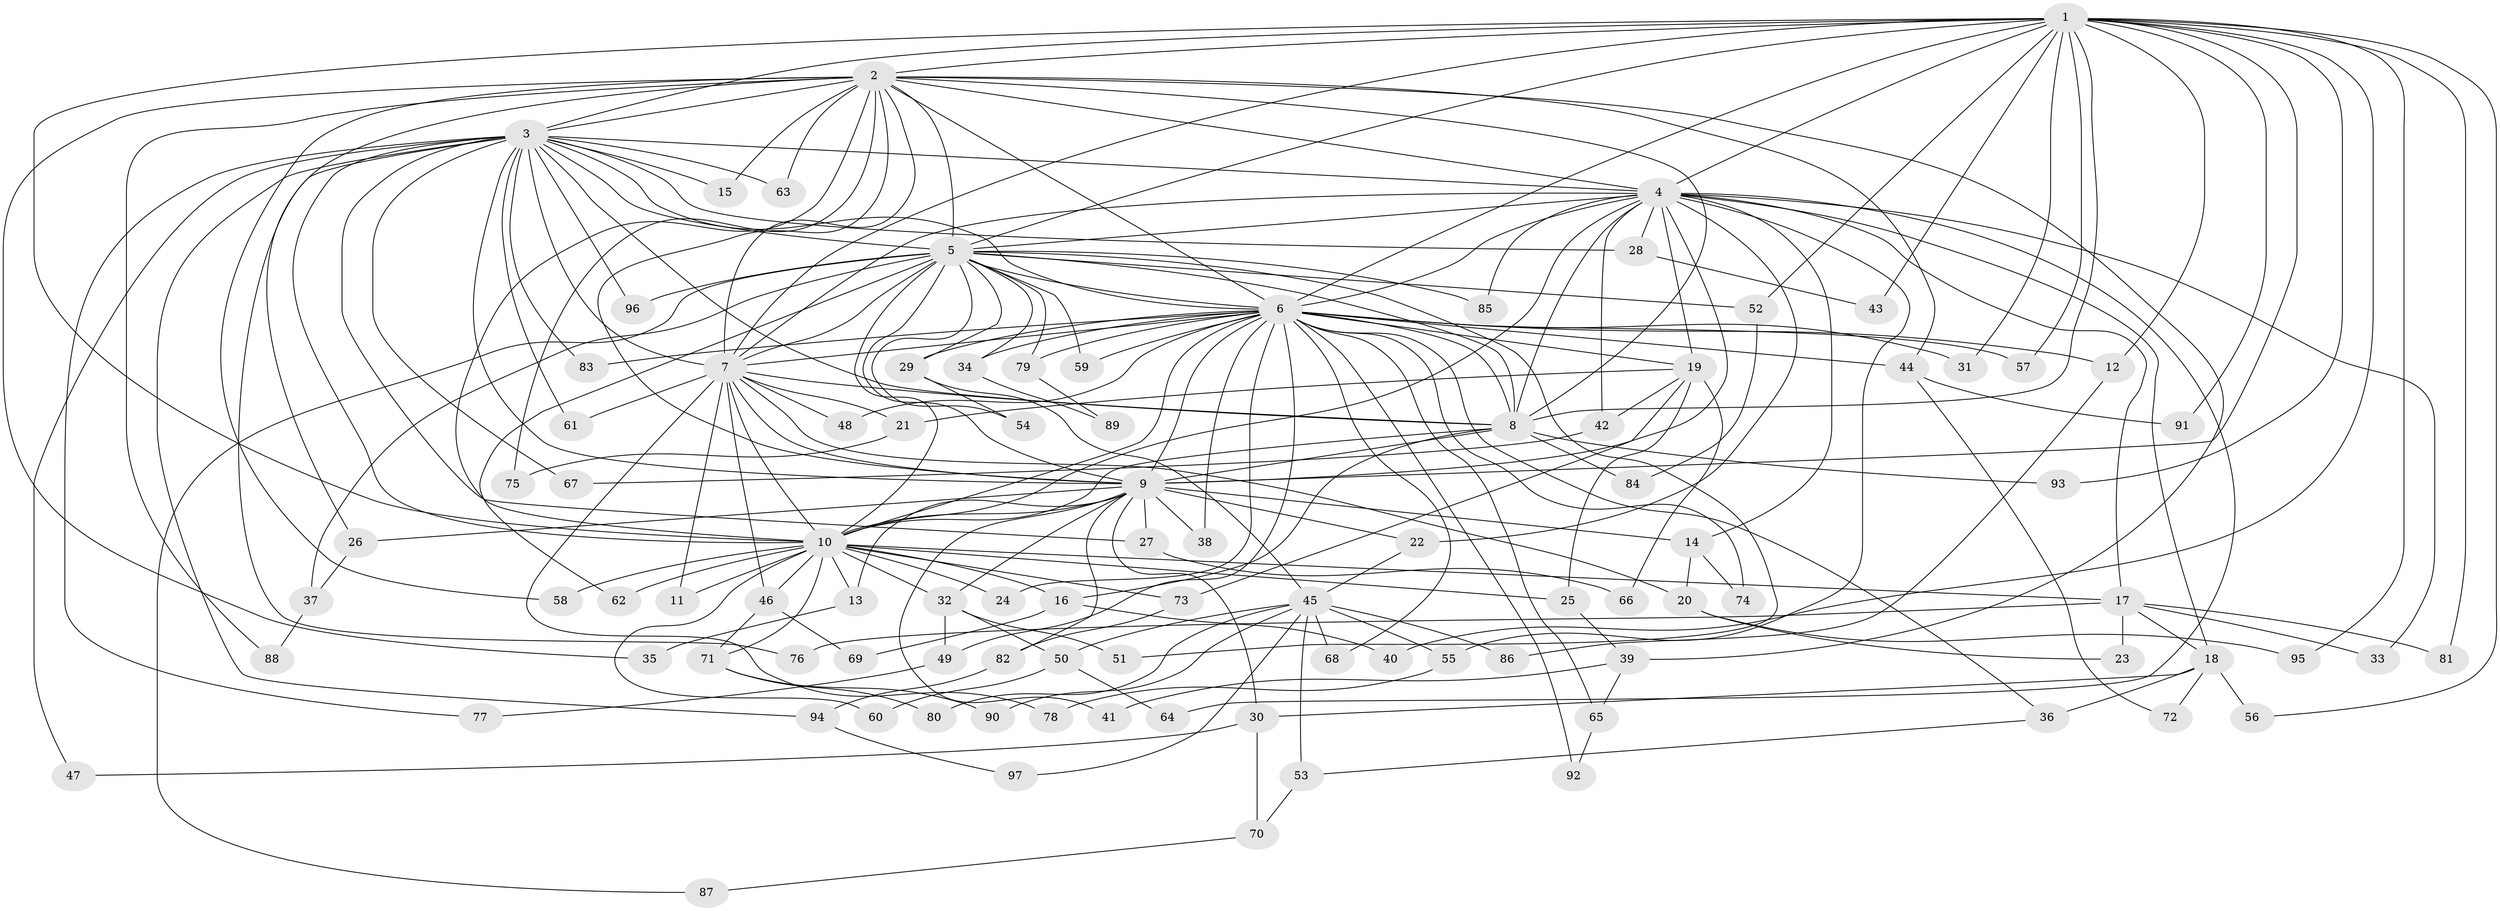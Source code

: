 // coarse degree distribution, {18: 0.04411764705882353, 16: 0.014705882352941176, 21: 0.014705882352941176, 19: 0.014705882352941176, 29: 0.014705882352941176, 25: 0.014705882352941176, 11: 0.014705882352941176, 2: 0.4117647058823529, 3: 0.25, 4: 0.1323529411764706, 5: 0.04411764705882353, 1: 0.014705882352941176, 10: 0.014705882352941176}
// Generated by graph-tools (version 1.1) at 2025/41/03/06/25 10:41:37]
// undirected, 97 vertices, 219 edges
graph export_dot {
graph [start="1"]
  node [color=gray90,style=filled];
  1;
  2;
  3;
  4;
  5;
  6;
  7;
  8;
  9;
  10;
  11;
  12;
  13;
  14;
  15;
  16;
  17;
  18;
  19;
  20;
  21;
  22;
  23;
  24;
  25;
  26;
  27;
  28;
  29;
  30;
  31;
  32;
  33;
  34;
  35;
  36;
  37;
  38;
  39;
  40;
  41;
  42;
  43;
  44;
  45;
  46;
  47;
  48;
  49;
  50;
  51;
  52;
  53;
  54;
  55;
  56;
  57;
  58;
  59;
  60;
  61;
  62;
  63;
  64;
  65;
  66;
  67;
  68;
  69;
  70;
  71;
  72;
  73;
  74;
  75;
  76;
  77;
  78;
  79;
  80;
  81;
  82;
  83;
  84;
  85;
  86;
  87;
  88;
  89;
  90;
  91;
  92;
  93;
  94;
  95;
  96;
  97;
  1 -- 2;
  1 -- 3;
  1 -- 4;
  1 -- 5;
  1 -- 6;
  1 -- 7;
  1 -- 8;
  1 -- 9;
  1 -- 10;
  1 -- 12;
  1 -- 31;
  1 -- 40;
  1 -- 43;
  1 -- 52;
  1 -- 56;
  1 -- 57;
  1 -- 81;
  1 -- 91;
  1 -- 93;
  1 -- 95;
  2 -- 3;
  2 -- 4;
  2 -- 5;
  2 -- 6;
  2 -- 7;
  2 -- 8;
  2 -- 9;
  2 -- 10;
  2 -- 15;
  2 -- 26;
  2 -- 35;
  2 -- 39;
  2 -- 44;
  2 -- 58;
  2 -- 63;
  2 -- 75;
  2 -- 88;
  3 -- 4;
  3 -- 5;
  3 -- 6;
  3 -- 7;
  3 -- 8;
  3 -- 9;
  3 -- 10;
  3 -- 15;
  3 -- 27;
  3 -- 28;
  3 -- 47;
  3 -- 61;
  3 -- 63;
  3 -- 67;
  3 -- 76;
  3 -- 77;
  3 -- 83;
  3 -- 94;
  3 -- 96;
  4 -- 5;
  4 -- 6;
  4 -- 7;
  4 -- 8;
  4 -- 9;
  4 -- 10;
  4 -- 14;
  4 -- 17;
  4 -- 18;
  4 -- 19;
  4 -- 22;
  4 -- 28;
  4 -- 33;
  4 -- 42;
  4 -- 55;
  4 -- 64;
  4 -- 85;
  5 -- 6;
  5 -- 7;
  5 -- 8;
  5 -- 9;
  5 -- 10;
  5 -- 29;
  5 -- 34;
  5 -- 37;
  5 -- 51;
  5 -- 52;
  5 -- 54;
  5 -- 59;
  5 -- 62;
  5 -- 79;
  5 -- 85;
  5 -- 87;
  5 -- 96;
  6 -- 7;
  6 -- 8;
  6 -- 9;
  6 -- 10;
  6 -- 12;
  6 -- 19;
  6 -- 24;
  6 -- 29;
  6 -- 31;
  6 -- 34;
  6 -- 36;
  6 -- 38;
  6 -- 44;
  6 -- 48;
  6 -- 49;
  6 -- 57;
  6 -- 59;
  6 -- 65;
  6 -- 68;
  6 -- 74;
  6 -- 79;
  6 -- 83;
  6 -- 92;
  7 -- 8;
  7 -- 9;
  7 -- 10;
  7 -- 11;
  7 -- 20;
  7 -- 21;
  7 -- 46;
  7 -- 48;
  7 -- 61;
  7 -- 78;
  8 -- 9;
  8 -- 10;
  8 -- 16;
  8 -- 84;
  8 -- 93;
  9 -- 10;
  9 -- 13;
  9 -- 14;
  9 -- 22;
  9 -- 26;
  9 -- 27;
  9 -- 30;
  9 -- 32;
  9 -- 38;
  9 -- 41;
  9 -- 82;
  10 -- 11;
  10 -- 13;
  10 -- 16;
  10 -- 17;
  10 -- 24;
  10 -- 25;
  10 -- 32;
  10 -- 46;
  10 -- 58;
  10 -- 60;
  10 -- 62;
  10 -- 71;
  10 -- 73;
  12 -- 86;
  13 -- 35;
  14 -- 20;
  14 -- 74;
  16 -- 40;
  16 -- 69;
  17 -- 18;
  17 -- 23;
  17 -- 33;
  17 -- 76;
  17 -- 81;
  18 -- 30;
  18 -- 36;
  18 -- 56;
  18 -- 72;
  19 -- 21;
  19 -- 25;
  19 -- 42;
  19 -- 66;
  19 -- 73;
  20 -- 23;
  20 -- 95;
  21 -- 75;
  22 -- 45;
  25 -- 39;
  26 -- 37;
  27 -- 66;
  28 -- 43;
  29 -- 45;
  29 -- 54;
  30 -- 47;
  30 -- 70;
  32 -- 49;
  32 -- 50;
  32 -- 51;
  34 -- 89;
  36 -- 53;
  37 -- 88;
  39 -- 41;
  39 -- 65;
  42 -- 67;
  44 -- 72;
  44 -- 91;
  45 -- 50;
  45 -- 53;
  45 -- 55;
  45 -- 68;
  45 -- 80;
  45 -- 86;
  45 -- 90;
  45 -- 97;
  46 -- 69;
  46 -- 71;
  49 -- 77;
  50 -- 60;
  50 -- 64;
  52 -- 84;
  53 -- 70;
  55 -- 78;
  65 -- 92;
  70 -- 87;
  71 -- 80;
  71 -- 90;
  73 -- 82;
  79 -- 89;
  82 -- 94;
  94 -- 97;
}
